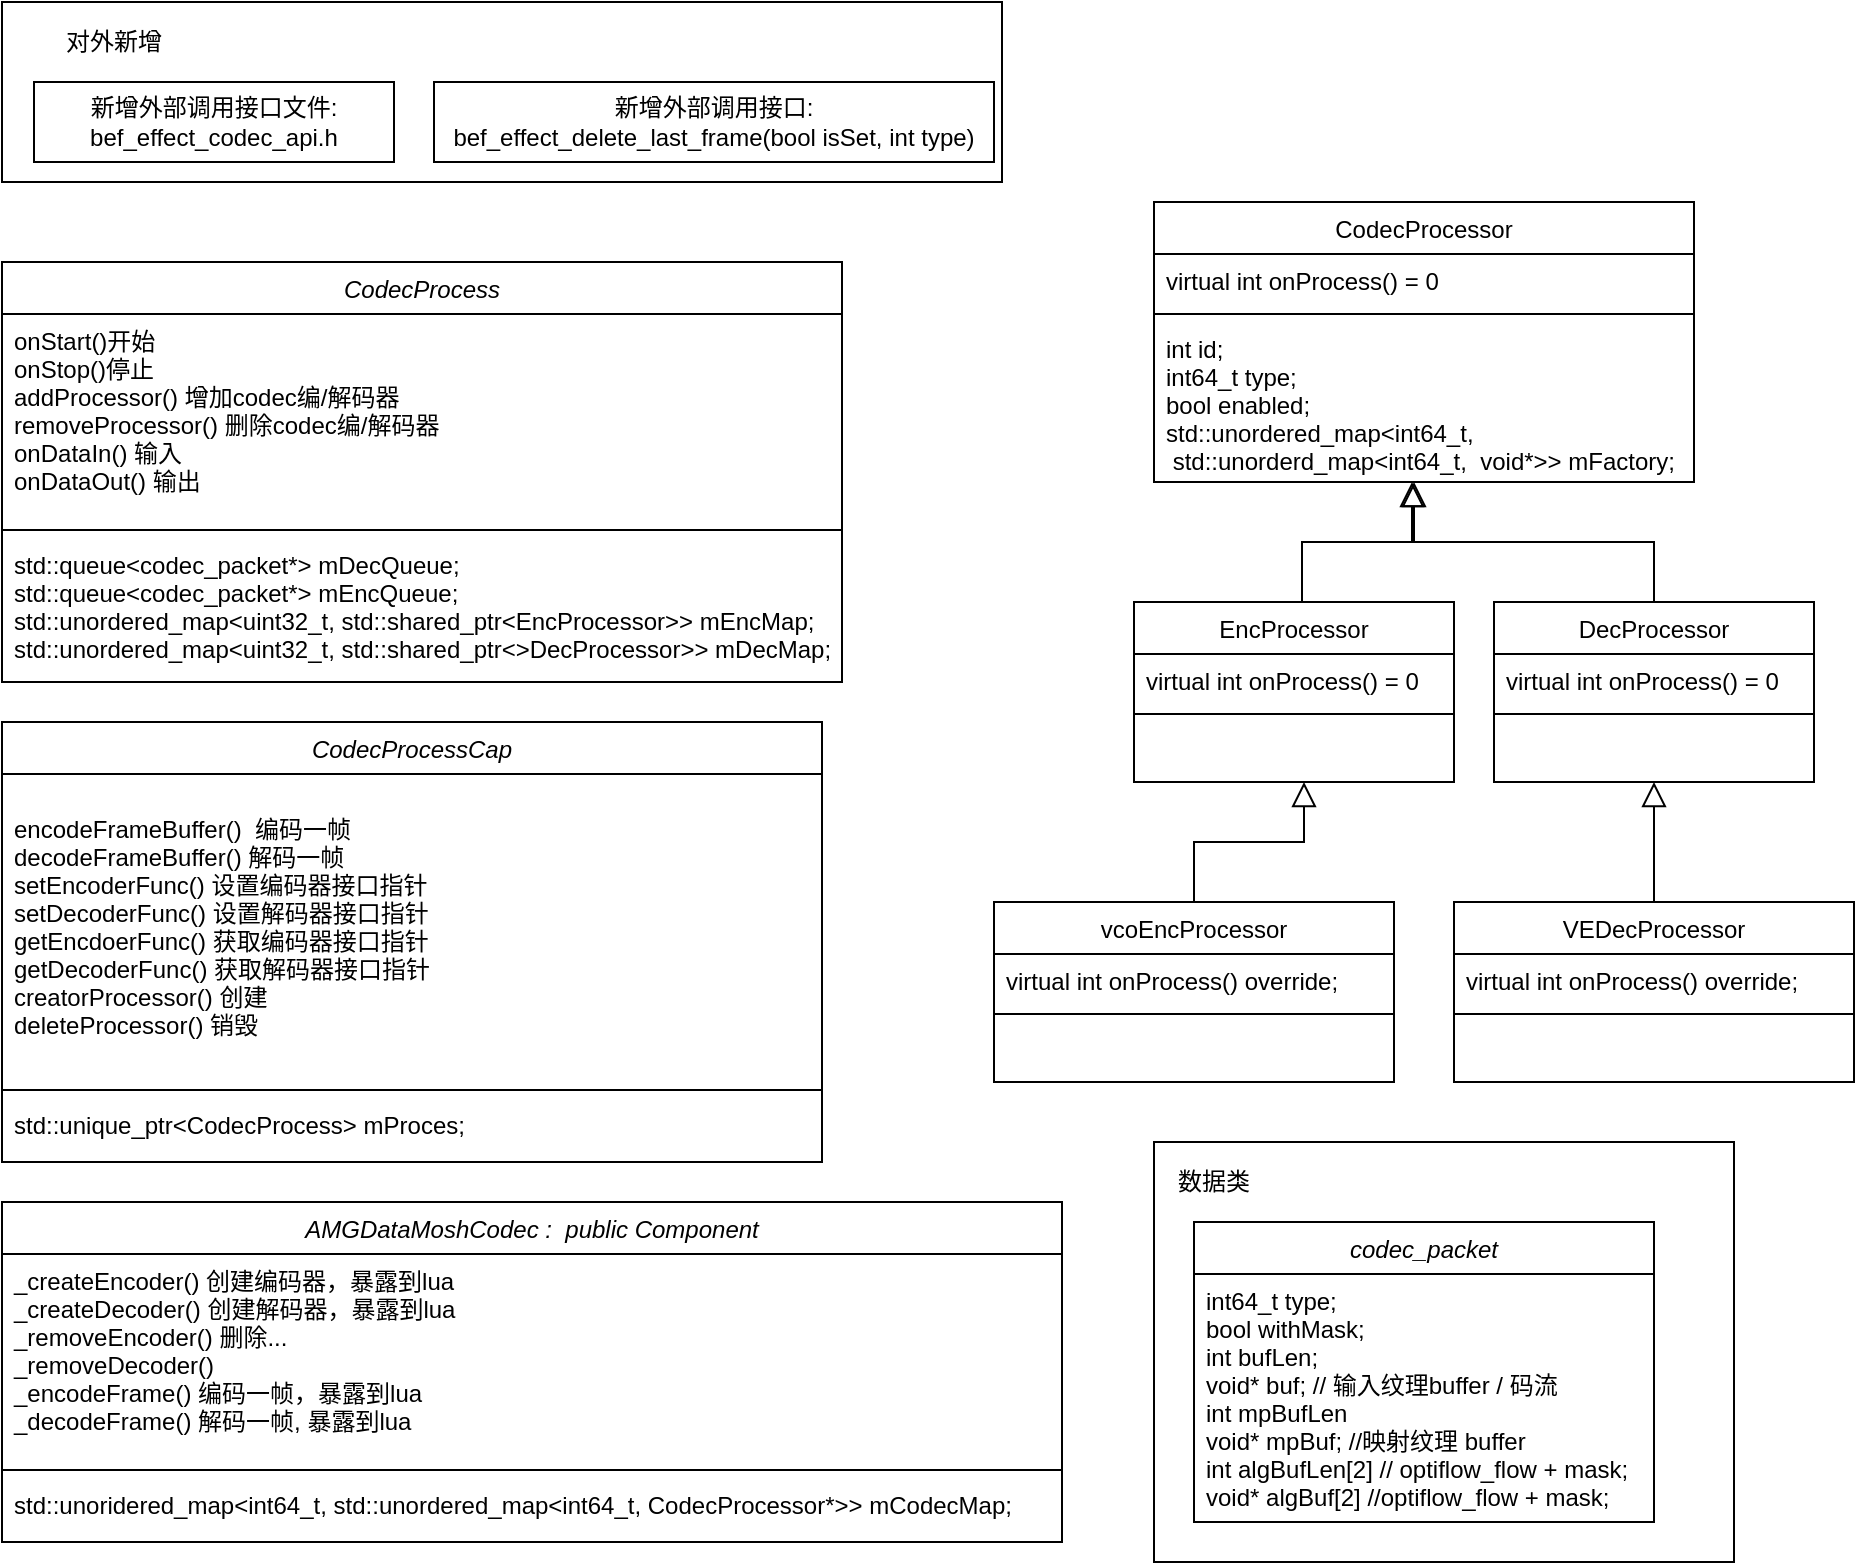 <mxfile version="14.7.4" type="github">
  <diagram id="C5RBs43oDa-KdzZeNtuy" name="Page-1">
    <mxGraphModel dx="2125" dy="1931" grid="1" gridSize="10" guides="1" tooltips="1" connect="1" arrows="1" fold="1" page="1" pageScale="1" pageWidth="827" pageHeight="1169" math="0" shadow="0">
      <root>
        <mxCell id="WIyWlLk6GJQsqaUBKTNV-0" />
        <mxCell id="WIyWlLk6GJQsqaUBKTNV-1" parent="WIyWlLk6GJQsqaUBKTNV-0" />
        <mxCell id="XxLwCIDW44UeVF3s0yOt-61" value="" style="rounded=0;whiteSpace=wrap;html=1;" vertex="1" parent="WIyWlLk6GJQsqaUBKTNV-1">
          <mxGeometry x="570" y="490" width="290" height="210" as="geometry" />
        </mxCell>
        <mxCell id="XxLwCIDW44UeVF3s0yOt-3" value="" style="rounded=0;whiteSpace=wrap;html=1;" vertex="1" parent="WIyWlLk6GJQsqaUBKTNV-1">
          <mxGeometry x="-6" y="-80" width="500" height="90" as="geometry" />
        </mxCell>
        <mxCell id="XxLwCIDW44UeVF3s0yOt-0" value="新增外部调用接口文件:&lt;br&gt;bef_effect_codec_api.h" style="rounded=0;whiteSpace=wrap;html=1;" vertex="1" parent="WIyWlLk6GJQsqaUBKTNV-1">
          <mxGeometry x="10" y="-40" width="180" height="40" as="geometry" />
        </mxCell>
        <mxCell id="XxLwCIDW44UeVF3s0yOt-1" value="新增外部调用接口:&lt;br&gt;bef_effect_delete_last_frame(bool isSet, int type)" style="rounded=0;whiteSpace=wrap;html=1;" vertex="1" parent="WIyWlLk6GJQsqaUBKTNV-1">
          <mxGeometry x="210" y="-40" width="280" height="40" as="geometry" />
        </mxCell>
        <mxCell id="XxLwCIDW44UeVF3s0yOt-4" value="对外新增" style="text;html=1;strokeColor=none;fillColor=none;align=center;verticalAlign=middle;whiteSpace=wrap;rounded=0;" vertex="1" parent="WIyWlLk6GJQsqaUBKTNV-1">
          <mxGeometry x="10" y="-70" width="80" height="20" as="geometry" />
        </mxCell>
        <mxCell id="XxLwCIDW44UeVF3s0yOt-8" value="CodecProcess" style="swimlane;fontStyle=2;align=center;verticalAlign=top;childLayout=stackLayout;horizontal=1;startSize=26;horizontalStack=0;resizeParent=1;resizeLast=0;collapsible=1;marginBottom=0;rounded=0;shadow=0;strokeWidth=1;" vertex="1" parent="WIyWlLk6GJQsqaUBKTNV-1">
          <mxGeometry x="-6" y="50" width="420" height="210" as="geometry">
            <mxRectangle x="230" y="140" width="160" height="26" as="alternateBounds" />
          </mxGeometry>
        </mxCell>
        <mxCell id="XxLwCIDW44UeVF3s0yOt-11" value="onStart()开始&#xa;onStop()停止&#xa;addProcessor() 增加codec编/解码器&#xa;removeProcessor() 删除codec编/解码器&#xa;onDataIn() 输入&#xa;onDataOut() 输出&#xa;" style="text;align=left;verticalAlign=top;spacingLeft=4;spacingRight=4;overflow=hidden;rotatable=0;points=[[0,0.5],[1,0.5]];portConstraint=eastwest;rounded=0;shadow=0;html=0;" vertex="1" parent="XxLwCIDW44UeVF3s0yOt-8">
          <mxGeometry y="26" width="420" height="104" as="geometry" />
        </mxCell>
        <mxCell id="XxLwCIDW44UeVF3s0yOt-12" value="" style="line;html=1;strokeWidth=1;align=left;verticalAlign=middle;spacingTop=-1;spacingLeft=3;spacingRight=3;rotatable=0;labelPosition=right;points=[];portConstraint=eastwest;" vertex="1" parent="XxLwCIDW44UeVF3s0yOt-8">
          <mxGeometry y="130" width="420" height="8" as="geometry" />
        </mxCell>
        <mxCell id="XxLwCIDW44UeVF3s0yOt-14" value="std::queue&lt;codec_packet*&gt; mDecQueue;&#xa;std::queue&lt;codec_packet*&gt; mEncQueue;&#xa;std::unordered_map&lt;uint32_t, std::shared_ptr&lt;EncProcessor&gt;&gt; mEncMap;&#xa;std::unordered_map&lt;uint32_t, std::shared_ptr&lt;&gt;DecProcessor&gt;&gt; mDecMap;" style="text;align=left;verticalAlign=top;spacingLeft=4;spacingRight=4;overflow=hidden;rotatable=0;points=[[0,0.5],[1,0.5]];portConstraint=eastwest;rounded=0;shadow=0;html=0;" vertex="1" parent="XxLwCIDW44UeVF3s0yOt-8">
          <mxGeometry y="138" width="420" height="72" as="geometry" />
        </mxCell>
        <mxCell id="XxLwCIDW44UeVF3s0yOt-24" value="EncProcessor" style="swimlane;fontStyle=0;align=center;verticalAlign=top;childLayout=stackLayout;horizontal=1;startSize=26;horizontalStack=0;resizeParent=1;resizeLast=0;collapsible=1;marginBottom=0;rounded=0;shadow=0;strokeWidth=1;" vertex="1" parent="WIyWlLk6GJQsqaUBKTNV-1">
          <mxGeometry x="560" y="220" width="160" height="90" as="geometry">
            <mxRectangle x="550" y="140" width="160" height="26" as="alternateBounds" />
          </mxGeometry>
        </mxCell>
        <mxCell id="XxLwCIDW44UeVF3s0yOt-25" value="virtual int onProcess() = 0" style="text;align=left;verticalAlign=top;spacingLeft=4;spacingRight=4;overflow=hidden;rotatable=0;points=[[0,0.5],[1,0.5]];portConstraint=eastwest;" vertex="1" parent="XxLwCIDW44UeVF3s0yOt-24">
          <mxGeometry y="26" width="160" height="26" as="geometry" />
        </mxCell>
        <mxCell id="XxLwCIDW44UeVF3s0yOt-30" value="" style="line;html=1;strokeWidth=1;align=left;verticalAlign=middle;spacingTop=-1;spacingLeft=3;spacingRight=3;rotatable=0;labelPosition=right;points=[];portConstraint=eastwest;" vertex="1" parent="XxLwCIDW44UeVF3s0yOt-24">
          <mxGeometry y="52" width="160" height="8" as="geometry" />
        </mxCell>
        <mxCell id="XxLwCIDW44UeVF3s0yOt-33" value="DecProcessor" style="swimlane;fontStyle=0;align=center;verticalAlign=top;childLayout=stackLayout;horizontal=1;startSize=26;horizontalStack=0;resizeParent=1;resizeLast=0;collapsible=1;marginBottom=0;rounded=0;shadow=0;strokeWidth=1;" vertex="1" parent="WIyWlLk6GJQsqaUBKTNV-1">
          <mxGeometry x="740" y="220" width="160" height="90" as="geometry">
            <mxRectangle x="550" y="140" width="160" height="26" as="alternateBounds" />
          </mxGeometry>
        </mxCell>
        <mxCell id="XxLwCIDW44UeVF3s0yOt-38" value="virtual int onProcess() = 0" style="text;align=left;verticalAlign=top;spacingLeft=4;spacingRight=4;overflow=hidden;rotatable=0;points=[[0,0.5],[1,0.5]];portConstraint=eastwest;rounded=0;shadow=0;html=0;" vertex="1" parent="XxLwCIDW44UeVF3s0yOt-33">
          <mxGeometry y="26" width="160" height="26" as="geometry" />
        </mxCell>
        <mxCell id="XxLwCIDW44UeVF3s0yOt-39" value="" style="line;html=1;strokeWidth=1;align=left;verticalAlign=middle;spacingTop=-1;spacingLeft=3;spacingRight=3;rotatable=0;labelPosition=right;points=[];portConstraint=eastwest;" vertex="1" parent="XxLwCIDW44UeVF3s0yOt-33">
          <mxGeometry y="52" width="160" height="8" as="geometry" />
        </mxCell>
        <mxCell id="XxLwCIDW44UeVF3s0yOt-48" value="" style="endArrow=block;endSize=10;endFill=0;shadow=0;strokeWidth=1;rounded=0;edgeStyle=elbowEdgeStyle;elbow=vertical;entryX=0.5;entryY=1;entryDx=0;entryDy=0;exitX=0.5;exitY=0;exitDx=0;exitDy=0;" edge="1" parent="WIyWlLk6GJQsqaUBKTNV-1">
          <mxGeometry width="160" relative="1" as="geometry">
            <mxPoint x="644" y="220" as="sourcePoint" />
            <mxPoint x="699" y="160" as="targetPoint" />
          </mxGeometry>
        </mxCell>
        <mxCell id="XxLwCIDW44UeVF3s0yOt-49" value="" style="endArrow=block;endSize=10;endFill=0;shadow=0;strokeWidth=1;rounded=0;edgeStyle=elbowEdgeStyle;elbow=vertical;exitX=0.5;exitY=0;exitDx=0;exitDy=0;" edge="1" parent="WIyWlLk6GJQsqaUBKTNV-1" source="XxLwCIDW44UeVF3s0yOt-33">
          <mxGeometry width="160" relative="1" as="geometry">
            <mxPoint x="650" y="230" as="sourcePoint" />
            <mxPoint x="700" y="160" as="targetPoint" />
          </mxGeometry>
        </mxCell>
        <mxCell id="XxLwCIDW44UeVF3s0yOt-50" value="vcoEncProcessor" style="swimlane;fontStyle=0;align=center;verticalAlign=top;childLayout=stackLayout;horizontal=1;startSize=26;horizontalStack=0;resizeParent=1;resizeLast=0;collapsible=1;marginBottom=0;rounded=0;shadow=0;strokeWidth=1;" vertex="1" parent="WIyWlLk6GJQsqaUBKTNV-1">
          <mxGeometry x="490" y="370" width="200" height="90" as="geometry">
            <mxRectangle x="550" y="140" width="160" height="26" as="alternateBounds" />
          </mxGeometry>
        </mxCell>
        <mxCell id="XxLwCIDW44UeVF3s0yOt-51" value="virtual int onProcess() override;" style="text;align=left;verticalAlign=top;spacingLeft=4;spacingRight=4;overflow=hidden;rotatable=0;points=[[0,0.5],[1,0.5]];portConstraint=eastwest;" vertex="1" parent="XxLwCIDW44UeVF3s0yOt-50">
          <mxGeometry y="26" width="200" height="26" as="geometry" />
        </mxCell>
        <mxCell id="XxLwCIDW44UeVF3s0yOt-52" value="" style="line;html=1;strokeWidth=1;align=left;verticalAlign=middle;spacingTop=-1;spacingLeft=3;spacingRight=3;rotatable=0;labelPosition=right;points=[];portConstraint=eastwest;" vertex="1" parent="XxLwCIDW44UeVF3s0yOt-50">
          <mxGeometry y="52" width="200" height="8" as="geometry" />
        </mxCell>
        <mxCell id="XxLwCIDW44UeVF3s0yOt-53" value="" style="endArrow=block;endSize=10;endFill=0;shadow=0;strokeWidth=1;rounded=0;edgeStyle=elbowEdgeStyle;elbow=vertical;entryX=0.5;entryY=1;entryDx=0;entryDy=0;exitX=0.5;exitY=0;exitDx=0;exitDy=0;" edge="1" parent="WIyWlLk6GJQsqaUBKTNV-1">
          <mxGeometry width="160" relative="1" as="geometry">
            <mxPoint x="590" y="370" as="sourcePoint" />
            <mxPoint x="645" y="310" as="targetPoint" />
          </mxGeometry>
        </mxCell>
        <mxCell id="XxLwCIDW44UeVF3s0yOt-54" value="VEDecProcessor" style="swimlane;fontStyle=0;align=center;verticalAlign=top;childLayout=stackLayout;horizontal=1;startSize=26;horizontalStack=0;resizeParent=1;resizeLast=0;collapsible=1;marginBottom=0;rounded=0;shadow=0;strokeWidth=1;" vertex="1" parent="WIyWlLk6GJQsqaUBKTNV-1">
          <mxGeometry x="720" y="370" width="200" height="90" as="geometry">
            <mxRectangle x="550" y="140" width="160" height="26" as="alternateBounds" />
          </mxGeometry>
        </mxCell>
        <mxCell id="XxLwCIDW44UeVF3s0yOt-55" value="virtual int onProcess() override;" style="text;align=left;verticalAlign=top;spacingLeft=4;spacingRight=4;overflow=hidden;rotatable=0;points=[[0,0.5],[1,0.5]];portConstraint=eastwest;" vertex="1" parent="XxLwCIDW44UeVF3s0yOt-54">
          <mxGeometry y="26" width="200" height="26" as="geometry" />
        </mxCell>
        <mxCell id="XxLwCIDW44UeVF3s0yOt-56" value="" style="line;html=1;strokeWidth=1;align=left;verticalAlign=middle;spacingTop=-1;spacingLeft=3;spacingRight=3;rotatable=0;labelPosition=right;points=[];portConstraint=eastwest;" vertex="1" parent="XxLwCIDW44UeVF3s0yOt-54">
          <mxGeometry y="52" width="200" height="8" as="geometry" />
        </mxCell>
        <mxCell id="XxLwCIDW44UeVF3s0yOt-57" value="" style="endArrow=block;endSize=10;endFill=0;shadow=0;strokeWidth=1;rounded=0;edgeStyle=elbowEdgeStyle;elbow=vertical;entryX=0.5;entryY=1;entryDx=0;entryDy=0;" edge="1" parent="WIyWlLk6GJQsqaUBKTNV-1" source="XxLwCIDW44UeVF3s0yOt-54" target="XxLwCIDW44UeVF3s0yOt-33">
          <mxGeometry width="160" relative="1" as="geometry">
            <mxPoint x="600" y="380" as="sourcePoint" />
            <mxPoint x="655" y="320" as="targetPoint" />
          </mxGeometry>
        </mxCell>
        <mxCell id="XxLwCIDW44UeVF3s0yOt-58" value="codec_packet" style="swimlane;fontStyle=2;align=center;verticalAlign=top;childLayout=stackLayout;horizontal=1;startSize=26;horizontalStack=0;resizeParent=1;resizeLast=0;collapsible=1;marginBottom=0;rounded=0;shadow=0;strokeWidth=1;" vertex="1" parent="WIyWlLk6GJQsqaUBKTNV-1">
          <mxGeometry x="590" y="530" width="230" height="150" as="geometry">
            <mxRectangle x="230" y="140" width="160" height="26" as="alternateBounds" />
          </mxGeometry>
        </mxCell>
        <mxCell id="XxLwCIDW44UeVF3s0yOt-60" value="int64_t type;&#xa;bool withMask;&#xa;int bufLen;&#xa;void* buf; // 输入纹理buffer / 码流&#xa;int mpBufLen&#xa;void* mpBuf; //映射纹理 buffer&#xa;int algBufLen[2] // optiflow_flow + mask;&#xa;void* algBuf[2] //optiflow_flow + mask;&#xa;" style="text;align=left;verticalAlign=top;spacingLeft=4;spacingRight=4;overflow=hidden;rotatable=0;points=[[0,0.5],[1,0.5]];portConstraint=eastwest;rounded=0;shadow=0;html=0;" vertex="1" parent="XxLwCIDW44UeVF3s0yOt-58">
          <mxGeometry y="26" width="230" height="124" as="geometry" />
        </mxCell>
        <mxCell id="XxLwCIDW44UeVF3s0yOt-62" value="数据类" style="text;html=1;strokeColor=none;fillColor=none;align=center;verticalAlign=middle;whiteSpace=wrap;rounded=0;" vertex="1" parent="WIyWlLk6GJQsqaUBKTNV-1">
          <mxGeometry x="580" y="500" width="40" height="20" as="geometry" />
        </mxCell>
        <mxCell id="XxLwCIDW44UeVF3s0yOt-63" value="CodecProcessor" style="swimlane;fontStyle=0;align=center;verticalAlign=top;childLayout=stackLayout;horizontal=1;startSize=26;horizontalStack=0;resizeParent=1;resizeLast=0;collapsible=1;marginBottom=0;rounded=0;shadow=0;strokeWidth=1;" vertex="1" parent="WIyWlLk6GJQsqaUBKTNV-1">
          <mxGeometry x="570" y="20" width="270" height="140" as="geometry">
            <mxRectangle x="550" y="140" width="160" height="26" as="alternateBounds" />
          </mxGeometry>
        </mxCell>
        <mxCell id="XxLwCIDW44UeVF3s0yOt-64" value="virtual int onProcess() = 0" style="text;align=left;verticalAlign=top;spacingLeft=4;spacingRight=4;overflow=hidden;rotatable=0;points=[[0,0.5],[1,0.5]];portConstraint=eastwest;" vertex="1" parent="XxLwCIDW44UeVF3s0yOt-63">
          <mxGeometry y="26" width="270" height="26" as="geometry" />
        </mxCell>
        <mxCell id="XxLwCIDW44UeVF3s0yOt-65" value="" style="line;html=1;strokeWidth=1;align=left;verticalAlign=middle;spacingTop=-1;spacingLeft=3;spacingRight=3;rotatable=0;labelPosition=right;points=[];portConstraint=eastwest;" vertex="1" parent="XxLwCIDW44UeVF3s0yOt-63">
          <mxGeometry y="52" width="270" height="8" as="geometry" />
        </mxCell>
        <mxCell id="XxLwCIDW44UeVF3s0yOt-66" value="int id;&#xa;int64_t type;&#xa;bool enabled;&#xa;std::unordered_map&lt;int64_t,&#xa; std::unorderd_map&lt;int64_t,  void*&gt;&gt; mFactory;" style="text;align=left;verticalAlign=top;spacingLeft=4;spacingRight=4;overflow=hidden;rotatable=0;points=[[0,0.5],[1,0.5]];portConstraint=eastwest;" vertex="1" parent="XxLwCIDW44UeVF3s0yOt-63">
          <mxGeometry y="60" width="270" height="80" as="geometry" />
        </mxCell>
        <mxCell id="XxLwCIDW44UeVF3s0yOt-67" value="CodecProcessCap" style="swimlane;fontStyle=2;align=center;verticalAlign=top;childLayout=stackLayout;horizontal=1;startSize=26;horizontalStack=0;resizeParent=1;resizeLast=0;collapsible=1;marginBottom=0;rounded=0;shadow=0;strokeWidth=1;" vertex="1" parent="WIyWlLk6GJQsqaUBKTNV-1">
          <mxGeometry x="-6" y="280" width="410" height="220" as="geometry">
            <mxRectangle x="230" y="140" width="160" height="26" as="alternateBounds" />
          </mxGeometry>
        </mxCell>
        <mxCell id="XxLwCIDW44UeVF3s0yOt-68" value="&#xa;encodeFrameBuffer()  编码一帧&#xa;decodeFrameBuffer() 解码一帧&#xa;setEncoderFunc() 设置编码器接口指针&#xa;setDecoderFunc() 设置解码器接口指针&#xa;getEncdoerFunc() 获取编码器接口指针&#xa;getDecoderFunc() 获取解码器接口指针&#xa;creatorProcessor() 创建&#xa;deleteProcessor() 销毁" style="text;align=left;verticalAlign=top;spacingLeft=4;spacingRight=4;overflow=hidden;rotatable=0;points=[[0,0.5],[1,0.5]];portConstraint=eastwest;rounded=0;shadow=0;html=0;" vertex="1" parent="XxLwCIDW44UeVF3s0yOt-67">
          <mxGeometry y="26" width="410" height="154" as="geometry" />
        </mxCell>
        <mxCell id="XxLwCIDW44UeVF3s0yOt-69" value="" style="line;html=1;strokeWidth=1;align=left;verticalAlign=middle;spacingTop=-1;spacingLeft=3;spacingRight=3;rotatable=0;labelPosition=right;points=[];portConstraint=eastwest;" vertex="1" parent="XxLwCIDW44UeVF3s0yOt-67">
          <mxGeometry y="180" width="410" height="8" as="geometry" />
        </mxCell>
        <mxCell id="XxLwCIDW44UeVF3s0yOt-70" value="std::unique_ptr&lt;CodecProcess&gt; mProces;&#xa;" style="text;align=left;verticalAlign=top;spacingLeft=4;spacingRight=4;overflow=hidden;rotatable=0;points=[[0,0.5],[1,0.5]];portConstraint=eastwest;rounded=0;shadow=0;html=0;" vertex="1" parent="XxLwCIDW44UeVF3s0yOt-67">
          <mxGeometry y="188" width="410" height="32" as="geometry" />
        </mxCell>
        <mxCell id="XxLwCIDW44UeVF3s0yOt-75" value="AMGDataMoshCodec :  public Component" style="swimlane;fontStyle=2;align=center;verticalAlign=top;childLayout=stackLayout;horizontal=1;startSize=26;horizontalStack=0;resizeParent=1;resizeLast=0;collapsible=1;marginBottom=0;rounded=0;shadow=0;strokeWidth=1;" vertex="1" parent="WIyWlLk6GJQsqaUBKTNV-1">
          <mxGeometry x="-6" y="520" width="530" height="170" as="geometry">
            <mxRectangle x="230" y="140" width="160" height="26" as="alternateBounds" />
          </mxGeometry>
        </mxCell>
        <mxCell id="XxLwCIDW44UeVF3s0yOt-76" value="_createEncoder() 创建编码器，暴露到lua&#xa;_createDecoder() 创建解码器，暴露到lua&#xa;_removeEncoder() 删除...&#xa;_removeDecoder()&#xa;_encodeFrame() 编码一帧，暴露到lua&#xa;_decodeFrame() 解码一帧, 暴露到lua&#xa;" style="text;align=left;verticalAlign=top;spacingLeft=4;spacingRight=4;overflow=hidden;rotatable=0;points=[[0,0.5],[1,0.5]];portConstraint=eastwest;rounded=0;shadow=0;html=0;" vertex="1" parent="XxLwCIDW44UeVF3s0yOt-75">
          <mxGeometry y="26" width="530" height="104" as="geometry" />
        </mxCell>
        <mxCell id="XxLwCIDW44UeVF3s0yOt-77" value="" style="line;html=1;strokeWidth=1;align=left;verticalAlign=middle;spacingTop=-1;spacingLeft=3;spacingRight=3;rotatable=0;labelPosition=right;points=[];portConstraint=eastwest;" vertex="1" parent="XxLwCIDW44UeVF3s0yOt-75">
          <mxGeometry y="130" width="530" height="8" as="geometry" />
        </mxCell>
        <mxCell id="XxLwCIDW44UeVF3s0yOt-78" value="std::unoridered_map&lt;int64_t, std::unordered_map&lt;int64_t, CodecProcessor*&gt;&gt; mCodecMap;" style="text;align=left;verticalAlign=top;spacingLeft=4;spacingRight=4;overflow=hidden;rotatable=0;points=[[0,0.5],[1,0.5]];portConstraint=eastwest;rounded=0;shadow=0;html=0;" vertex="1" parent="XxLwCIDW44UeVF3s0yOt-75">
          <mxGeometry y="138" width="530" height="32" as="geometry" />
        </mxCell>
      </root>
    </mxGraphModel>
  </diagram>
</mxfile>
